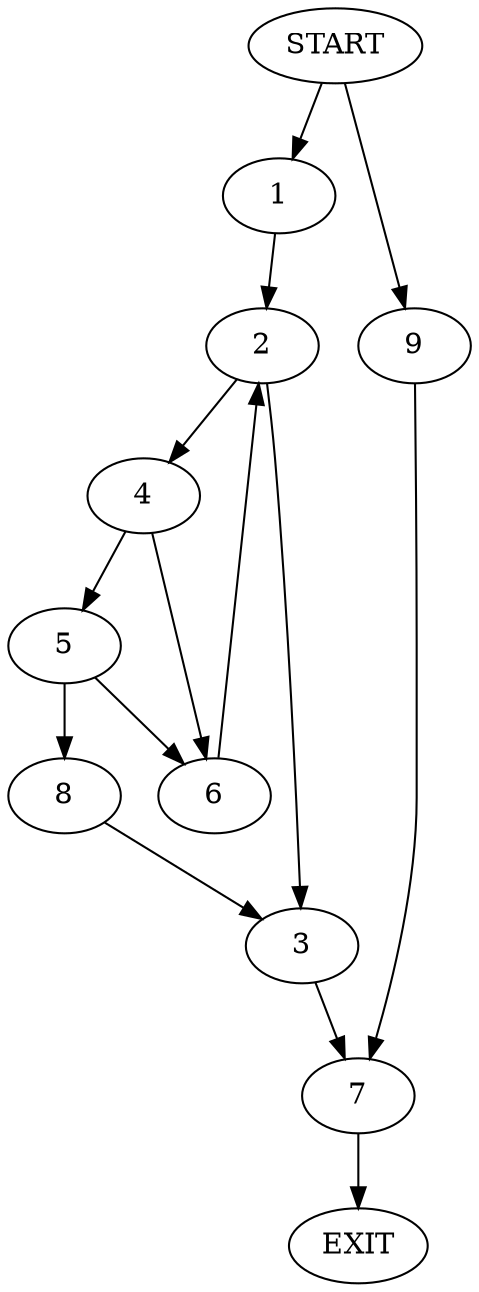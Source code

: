 digraph {
0 [label="START"]
10 [label="EXIT"]
0 -> 1
1 -> 2
2 -> 3
2 -> 4
4 -> 5
4 -> 6
3 -> 7
5 -> 6
5 -> 8
6 -> 2
8 -> 3
7 -> 10
0 -> 9
9 -> 7
}
